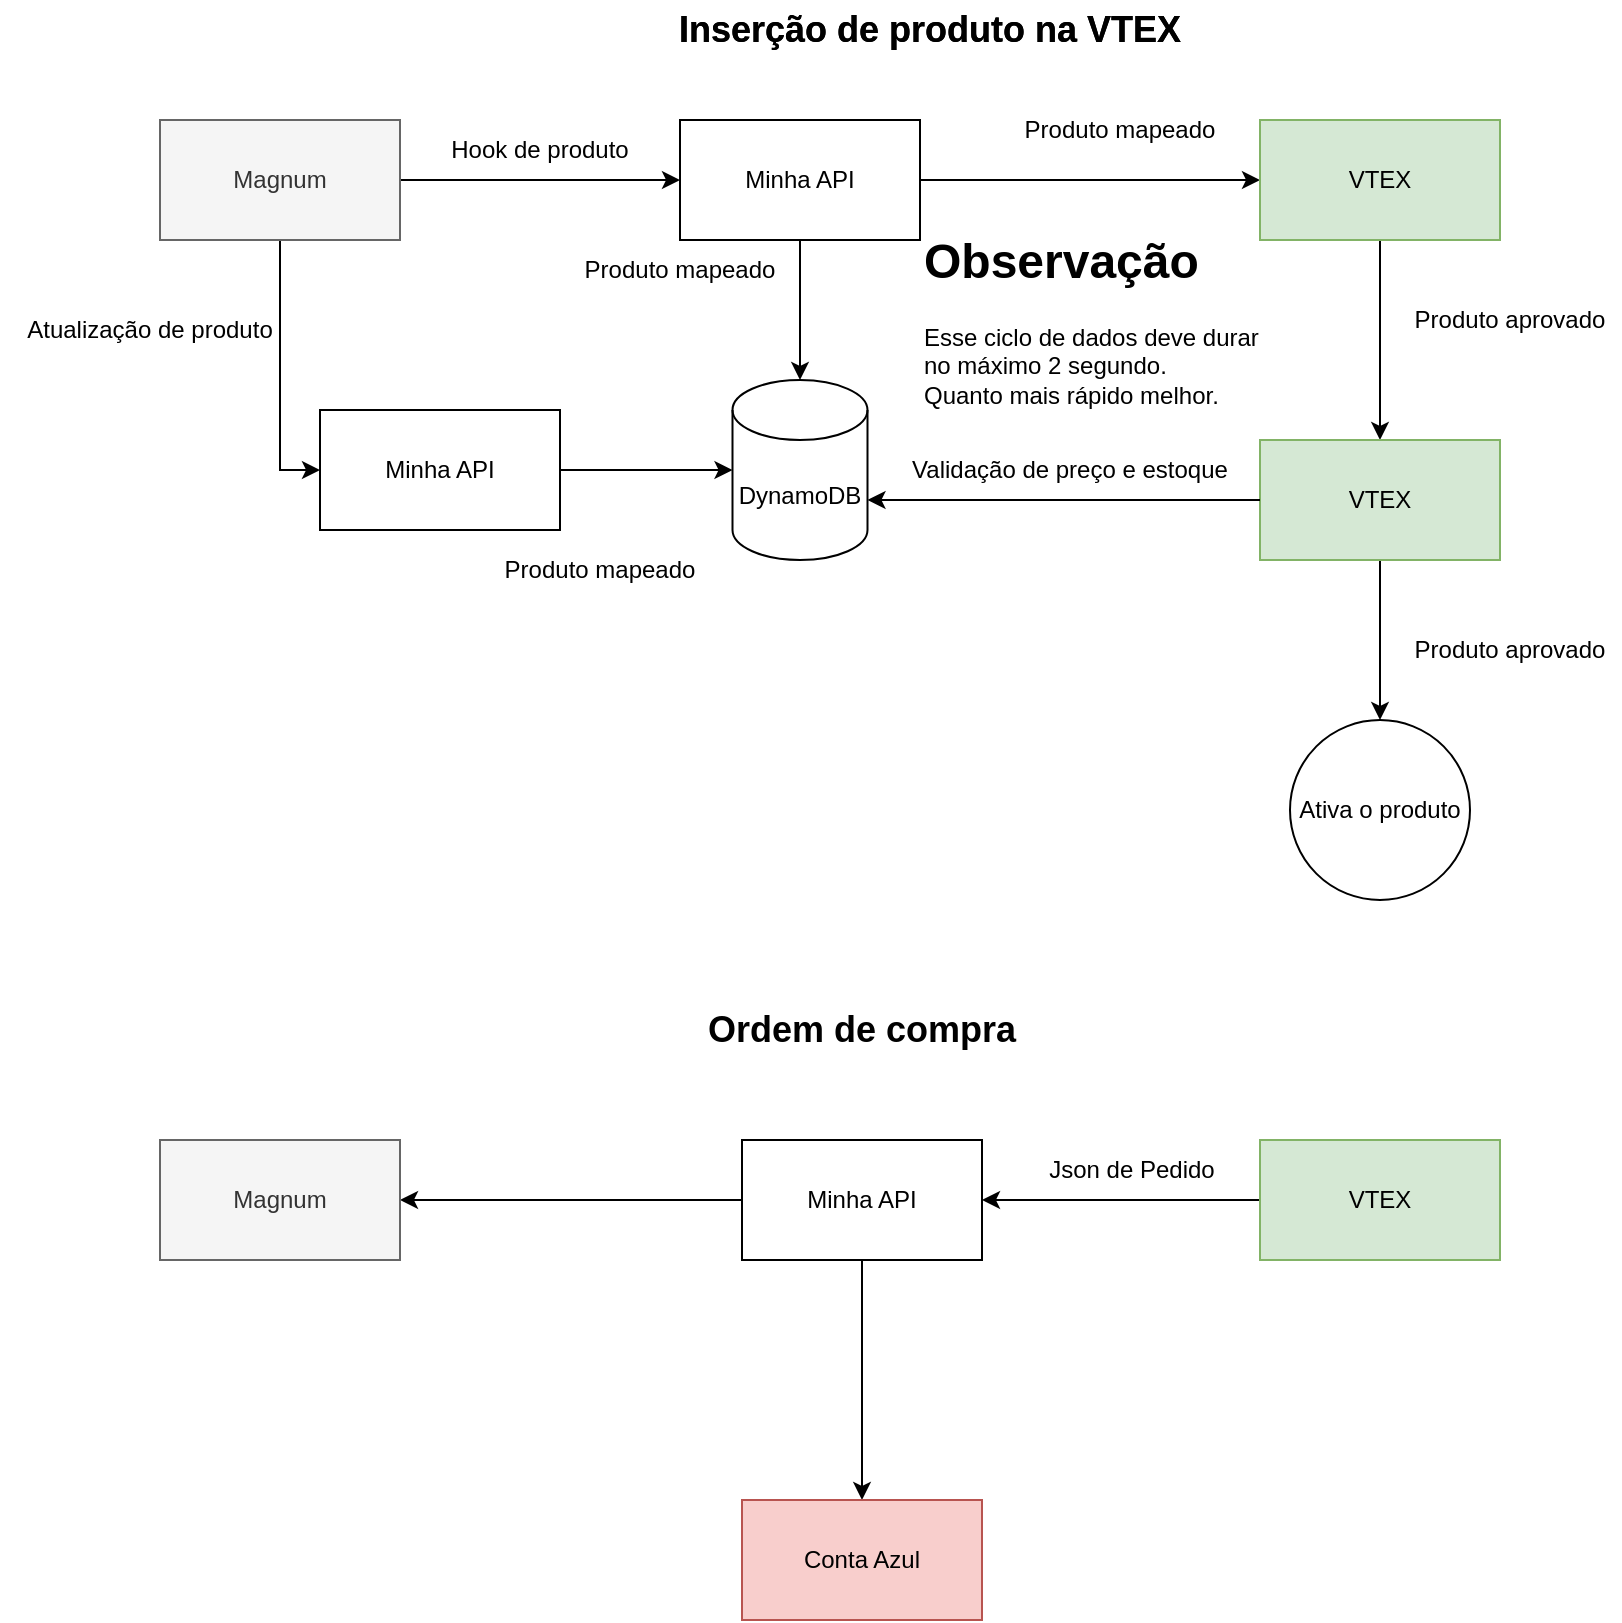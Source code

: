 <mxfile version="26.0.4">
  <diagram name="Página-1" id="JwrMWpCtj4y0UdQ7Rwn1">
    <mxGraphModel dx="826" dy="426" grid="1" gridSize="10" guides="1" tooltips="1" connect="1" arrows="1" fold="1" page="1" pageScale="1" pageWidth="827" pageHeight="1169" math="0" shadow="0">
      <root>
        <mxCell id="0" />
        <mxCell id="1" parent="0" />
        <mxCell id="2zczGr-va-qwcwLliaHw-3" style="edgeStyle=orthogonalEdgeStyle;rounded=0;orthogonalLoop=1;jettySize=auto;html=1;" parent="1" source="2zczGr-va-qwcwLliaHw-1" target="2zczGr-va-qwcwLliaHw-2" edge="1">
          <mxGeometry relative="1" as="geometry" />
        </mxCell>
        <mxCell id="2zczGr-va-qwcwLliaHw-18" style="edgeStyle=orthogonalEdgeStyle;rounded=0;orthogonalLoop=1;jettySize=auto;html=1;entryX=0;entryY=0.5;entryDx=0;entryDy=0;" parent="1" source="2zczGr-va-qwcwLliaHw-1" target="2zczGr-va-qwcwLliaHw-17" edge="1">
          <mxGeometry relative="1" as="geometry" />
        </mxCell>
        <mxCell id="2zczGr-va-qwcwLliaHw-1" value="Magnum" style="rounded=0;whiteSpace=wrap;html=1;fillColor=#f5f5f5;fontColor=#333333;strokeColor=#666666;" parent="1" vertex="1">
          <mxGeometry x="89" y="100" width="120" height="60" as="geometry" />
        </mxCell>
        <mxCell id="2zczGr-va-qwcwLliaHw-6" style="edgeStyle=orthogonalEdgeStyle;rounded=0;orthogonalLoop=1;jettySize=auto;html=1;" parent="1" source="2zczGr-va-qwcwLliaHw-2" target="2zczGr-va-qwcwLliaHw-5" edge="1">
          <mxGeometry relative="1" as="geometry" />
        </mxCell>
        <mxCell id="2zczGr-va-qwcwLliaHw-2" value="Minha API" style="rounded=0;whiteSpace=wrap;html=1;" parent="1" vertex="1">
          <mxGeometry x="349" y="100" width="120" height="60" as="geometry" />
        </mxCell>
        <mxCell id="2zczGr-va-qwcwLliaHw-4" value="Hook de produto" style="text;html=1;align=center;verticalAlign=middle;whiteSpace=wrap;rounded=0;" parent="1" vertex="1">
          <mxGeometry x="229" y="100" width="100" height="30" as="geometry" />
        </mxCell>
        <mxCell id="2zczGr-va-qwcwLliaHw-10" style="edgeStyle=orthogonalEdgeStyle;rounded=0;orthogonalLoop=1;jettySize=auto;html=1;entryX=0.5;entryY=0;entryDx=0;entryDy=0;" parent="1" source="2zczGr-va-qwcwLliaHw-5" target="2zczGr-va-qwcwLliaHw-9" edge="1">
          <mxGeometry relative="1" as="geometry" />
        </mxCell>
        <mxCell id="2zczGr-va-qwcwLliaHw-5" value="VTEX" style="rounded=0;whiteSpace=wrap;html=1;fillColor=#d5e8d4;strokeColor=#82b366;" parent="1" vertex="1">
          <mxGeometry x="639" y="100" width="120" height="60" as="geometry" />
        </mxCell>
        <mxCell id="2zczGr-va-qwcwLliaHw-7" value="Produto mapeado" style="text;html=1;align=center;verticalAlign=middle;whiteSpace=wrap;rounded=0;" parent="1" vertex="1">
          <mxGeometry x="509" y="90" width="120" height="30" as="geometry" />
        </mxCell>
        <mxCell id="2zczGr-va-qwcwLliaHw-8" value="&lt;h1 style=&quot;margin-top: 0px;&quot;&gt;Observação&lt;/h1&gt;&lt;div&gt;Esse ciclo de dados deve durar no máximo 2 segundo.&lt;/div&gt;&lt;div&gt;Quanto mais rápido melhor.&lt;/div&gt;" style="text;html=1;whiteSpace=wrap;overflow=hidden;rounded=0;" parent="1" vertex="1">
          <mxGeometry x="469" y="150" width="170" height="110" as="geometry" />
        </mxCell>
        <mxCell id="2zczGr-va-qwcwLliaHw-23" style="edgeStyle=orthogonalEdgeStyle;rounded=0;orthogonalLoop=1;jettySize=auto;html=1;entryX=0.5;entryY=0;entryDx=0;entryDy=0;" parent="1" source="2zczGr-va-qwcwLliaHw-9" target="2zczGr-va-qwcwLliaHw-22" edge="1">
          <mxGeometry relative="1" as="geometry" />
        </mxCell>
        <mxCell id="2zczGr-va-qwcwLliaHw-9" value="VTEX" style="rounded=0;whiteSpace=wrap;html=1;fillColor=#d5e8d4;strokeColor=#82b366;" parent="1" vertex="1">
          <mxGeometry x="639" y="260" width="120" height="60" as="geometry" />
        </mxCell>
        <mxCell id="2zczGr-va-qwcwLliaHw-11" value="Produto aprovado" style="text;html=1;align=center;verticalAlign=middle;whiteSpace=wrap;rounded=0;" parent="1" vertex="1">
          <mxGeometry x="709" y="185" width="110" height="30" as="geometry" />
        </mxCell>
        <mxCell id="2zczGr-va-qwcwLliaHw-13" value="DynamoDB" style="shape=cylinder3;whiteSpace=wrap;html=1;boundedLbl=1;backgroundOutline=1;size=15;" parent="1" vertex="1">
          <mxGeometry x="375.25" y="230" width="67.5" height="90" as="geometry" />
        </mxCell>
        <mxCell id="2zczGr-va-qwcwLliaHw-14" style="edgeStyle=orthogonalEdgeStyle;rounded=0;orthogonalLoop=1;jettySize=auto;html=1;entryX=0.5;entryY=0;entryDx=0;entryDy=0;entryPerimeter=0;" parent="1" source="2zczGr-va-qwcwLliaHw-2" target="2zczGr-va-qwcwLliaHw-13" edge="1">
          <mxGeometry relative="1" as="geometry" />
        </mxCell>
        <mxCell id="2zczGr-va-qwcwLliaHw-15" style="edgeStyle=orthogonalEdgeStyle;rounded=0;orthogonalLoop=1;jettySize=auto;html=1;entryX=1;entryY=0;entryDx=0;entryDy=60;entryPerimeter=0;" parent="1" source="2zczGr-va-qwcwLliaHw-9" target="2zczGr-va-qwcwLliaHw-13" edge="1">
          <mxGeometry relative="1" as="geometry" />
        </mxCell>
        <mxCell id="2zczGr-va-qwcwLliaHw-16" value="Validação de preço e estoque" style="text;html=1;align=center;verticalAlign=middle;whiteSpace=wrap;rounded=0;" parent="1" vertex="1">
          <mxGeometry x="459" y="260" width="170" height="30" as="geometry" />
        </mxCell>
        <mxCell id="2zczGr-va-qwcwLliaHw-20" style="edgeStyle=orthogonalEdgeStyle;rounded=0;orthogonalLoop=1;jettySize=auto;html=1;" parent="1" source="2zczGr-va-qwcwLliaHw-17" target="2zczGr-va-qwcwLliaHw-13" edge="1">
          <mxGeometry relative="1" as="geometry" />
        </mxCell>
        <mxCell id="2zczGr-va-qwcwLliaHw-17" value="Minha API" style="rounded=0;whiteSpace=wrap;html=1;" parent="1" vertex="1">
          <mxGeometry x="169" y="245" width="120" height="60" as="geometry" />
        </mxCell>
        <mxCell id="2zczGr-va-qwcwLliaHw-19" value="Atualização de produto" style="text;html=1;align=center;verticalAlign=middle;whiteSpace=wrap;rounded=0;" parent="1" vertex="1">
          <mxGeometry x="9" y="190" width="150" height="30" as="geometry" />
        </mxCell>
        <mxCell id="2zczGr-va-qwcwLliaHw-22" value="Ativa o produto" style="ellipse;whiteSpace=wrap;html=1;aspect=fixed;" parent="1" vertex="1">
          <mxGeometry x="654" y="400" width="90" height="90" as="geometry" />
        </mxCell>
        <mxCell id="2zczGr-va-qwcwLliaHw-24" value="Produto aprovado" style="text;html=1;align=center;verticalAlign=middle;whiteSpace=wrap;rounded=0;" parent="1" vertex="1">
          <mxGeometry x="709" y="350" width="110" height="30" as="geometry" />
        </mxCell>
        <mxCell id="2zczGr-va-qwcwLliaHw-29" value="Produto mapeado" style="text;html=1;align=center;verticalAlign=middle;whiteSpace=wrap;rounded=0;" parent="1" vertex="1">
          <mxGeometry x="289" y="160" width="120" height="30" as="geometry" />
        </mxCell>
        <mxCell id="2zczGr-va-qwcwLliaHw-30" value="Produto mapeado" style="text;html=1;align=center;verticalAlign=middle;whiteSpace=wrap;rounded=0;" parent="1" vertex="1">
          <mxGeometry x="249" y="310" width="120" height="30" as="geometry" />
        </mxCell>
        <mxCell id="FZFOcRTSQXgEtiSQkMod-1" value="Inserção de produto na VTEX" style="text;html=1;align=center;verticalAlign=middle;whiteSpace=wrap;rounded=0;fontSize=18;fontStyle=1" parent="1" vertex="1">
          <mxGeometry x="319" y="40" width="310" height="30" as="geometry" />
        </mxCell>
        <mxCell id="FZFOcRTSQXgEtiSQkMod-2" value="Inserção de produto na VTEX" style="text;html=1;align=center;verticalAlign=middle;whiteSpace=wrap;rounded=0;fontSize=18;fontStyle=1" parent="1" vertex="1">
          <mxGeometry x="319" y="40" width="310" height="30" as="geometry" />
        </mxCell>
        <mxCell id="FZFOcRTSQXgEtiSQkMod-3" value="Ordem de compra" style="text;html=1;align=center;verticalAlign=middle;whiteSpace=wrap;rounded=0;fontSize=18;fontStyle=1" parent="1" vertex="1">
          <mxGeometry x="285" y="540" width="310" height="30" as="geometry" />
        </mxCell>
        <mxCell id="h7239qkk3jvsULKhZbue-3" style="edgeStyle=orthogonalEdgeStyle;rounded=0;orthogonalLoop=1;jettySize=auto;html=1;entryX=1;entryY=0.5;entryDx=0;entryDy=0;" edge="1" parent="1" source="h7239qkk3jvsULKhZbue-1" target="h7239qkk3jvsULKhZbue-2">
          <mxGeometry relative="1" as="geometry" />
        </mxCell>
        <mxCell id="h7239qkk3jvsULKhZbue-1" value="VTEX" style="rounded=0;whiteSpace=wrap;html=1;fillColor=#d5e8d4;strokeColor=#82b366;" vertex="1" parent="1">
          <mxGeometry x="639" y="610" width="120" height="60" as="geometry" />
        </mxCell>
        <mxCell id="h7239qkk3jvsULKhZbue-6" style="edgeStyle=orthogonalEdgeStyle;rounded=0;orthogonalLoop=1;jettySize=auto;html=1;entryX=1;entryY=0.5;entryDx=0;entryDy=0;" edge="1" parent="1" source="h7239qkk3jvsULKhZbue-2" target="h7239qkk3jvsULKhZbue-5">
          <mxGeometry relative="1" as="geometry" />
        </mxCell>
        <mxCell id="h7239qkk3jvsULKhZbue-10" style="edgeStyle=orthogonalEdgeStyle;rounded=0;orthogonalLoop=1;jettySize=auto;html=1;entryX=0.5;entryY=0;entryDx=0;entryDy=0;" edge="1" parent="1" source="h7239qkk3jvsULKhZbue-2" target="h7239qkk3jvsULKhZbue-9">
          <mxGeometry relative="1" as="geometry" />
        </mxCell>
        <mxCell id="h7239qkk3jvsULKhZbue-2" value="Minha API" style="rounded=0;whiteSpace=wrap;html=1;" vertex="1" parent="1">
          <mxGeometry x="380" y="610" width="120" height="60" as="geometry" />
        </mxCell>
        <mxCell id="h7239qkk3jvsULKhZbue-5" value="Magnum" style="rounded=0;whiteSpace=wrap;html=1;fillColor=#f5f5f5;fontColor=#333333;strokeColor=#666666;" vertex="1" parent="1">
          <mxGeometry x="89" y="610" width="120" height="60" as="geometry" />
        </mxCell>
        <mxCell id="h7239qkk3jvsULKhZbue-7" value="Json de Pedido" style="text;html=1;align=center;verticalAlign=middle;whiteSpace=wrap;rounded=0;" vertex="1" parent="1">
          <mxGeometry x="530" y="610" width="90" height="30" as="geometry" />
        </mxCell>
        <mxCell id="h7239qkk3jvsULKhZbue-9" value="Conta Azul" style="rounded=0;whiteSpace=wrap;html=1;fillColor=#f8cecc;strokeColor=#b85450;" vertex="1" parent="1">
          <mxGeometry x="380" y="790" width="120" height="60" as="geometry" />
        </mxCell>
      </root>
    </mxGraphModel>
  </diagram>
</mxfile>
